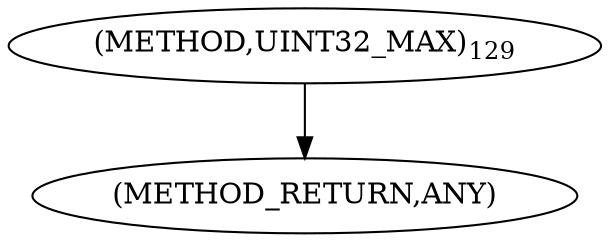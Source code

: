 digraph "UINT32_MAX" {  
"100793" [label = <(METHOD,UINT32_MAX)<SUB>129</SUB>> ]
"100794" [label = <(METHOD_RETURN,ANY)> ]
  "100793" -> "100794" 
}
